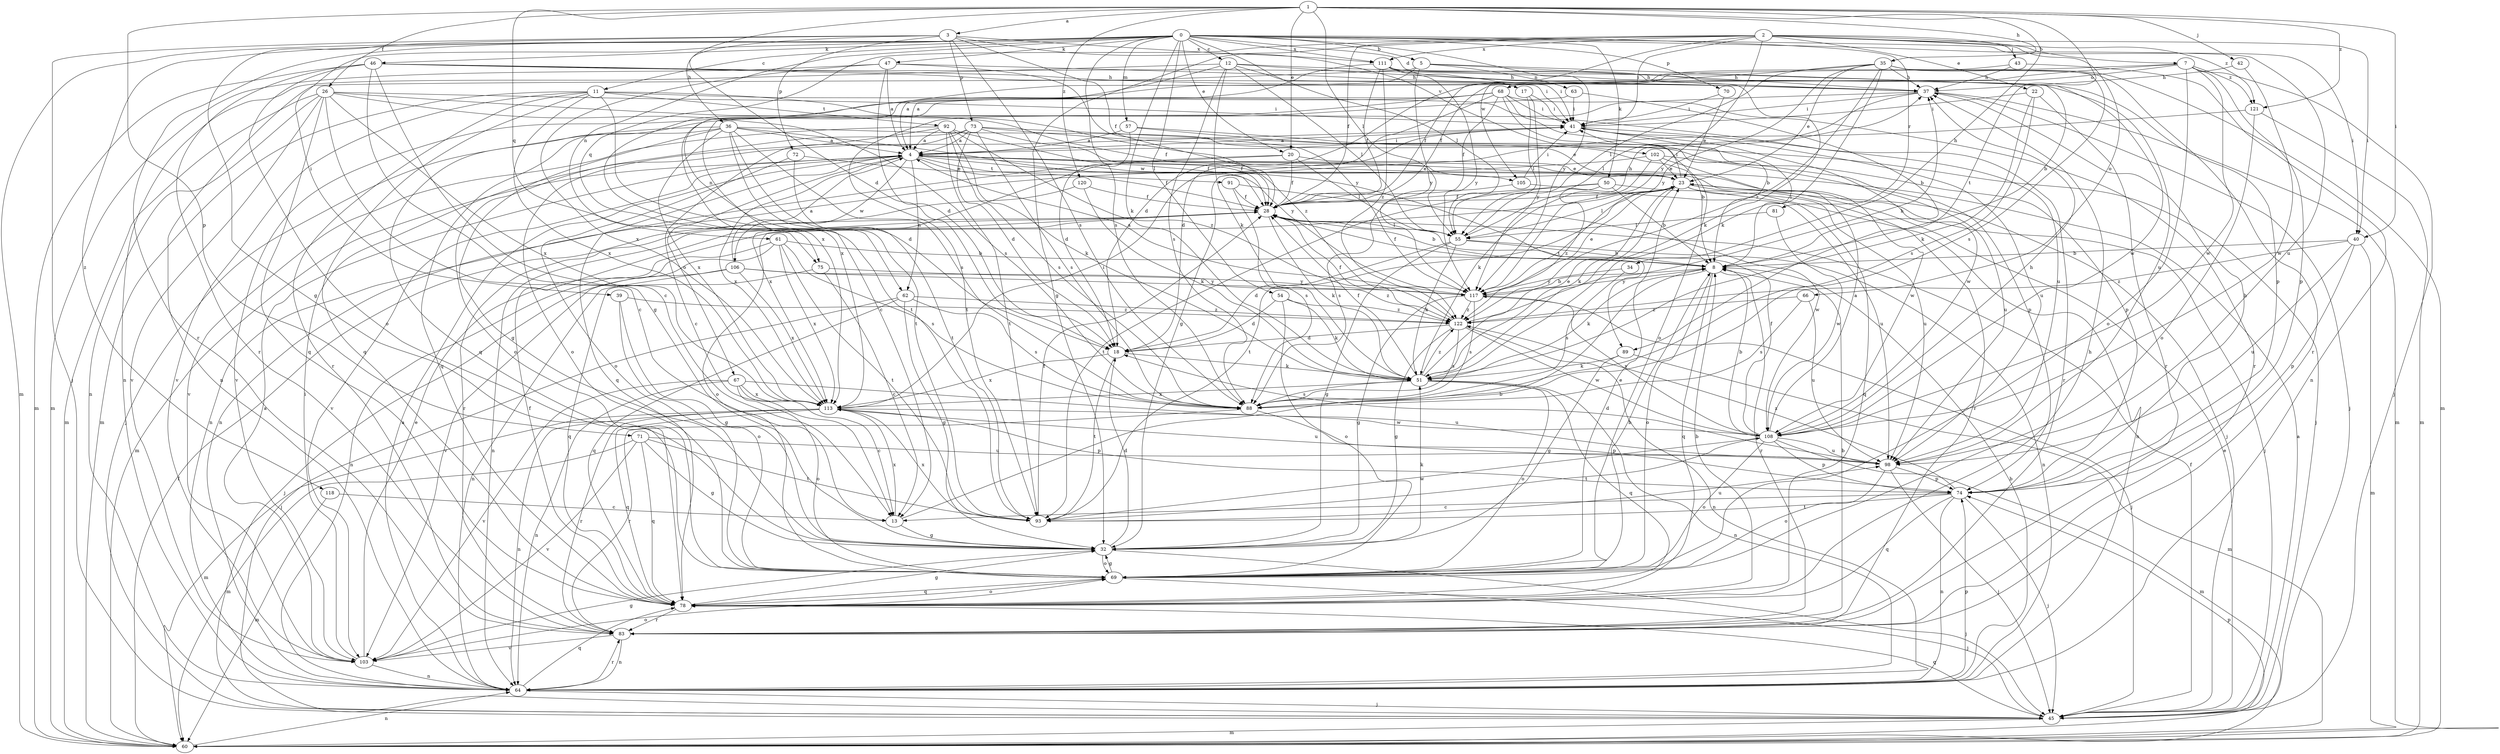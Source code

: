 strict digraph  {
0;
1;
2;
3;
4;
5;
7;
8;
11;
12;
13;
17;
18;
20;
22;
23;
26;
28;
32;
34;
35;
36;
37;
39;
40;
41;
42;
43;
45;
46;
47;
50;
51;
54;
55;
57;
60;
61;
62;
63;
64;
66;
67;
68;
69;
70;
71;
72;
73;
74;
75;
78;
81;
83;
88;
89;
91;
92;
93;
98;
102;
103;
105;
106;
108;
111;
113;
117;
118;
120;
121;
122;
0 -> 5  [label=b];
0 -> 11  [label=c];
0 -> 12  [label=c];
0 -> 17  [label=d];
0 -> 20  [label=e];
0 -> 39  [label=i];
0 -> 40  [label=i];
0 -> 46  [label=k];
0 -> 47  [label=k];
0 -> 50  [label=k];
0 -> 51  [label=k];
0 -> 54  [label=l];
0 -> 55  [label=l];
0 -> 57  [label=m];
0 -> 60  [label=m];
0 -> 61  [label=n];
0 -> 70  [label=p];
0 -> 81  [label=r];
0 -> 83  [label=r];
0 -> 88  [label=s];
0 -> 98  [label=u];
0 -> 111  [label=x];
0 -> 117  [label=y];
0 -> 118  [label=z];
1 -> 3  [label=a];
1 -> 18  [label=d];
1 -> 20  [label=e];
1 -> 26  [label=f];
1 -> 34  [label=h];
1 -> 35  [label=h];
1 -> 40  [label=i];
1 -> 42  [label=j];
1 -> 55  [label=l];
1 -> 71  [label=p];
1 -> 75  [label=q];
1 -> 89  [label=t];
1 -> 120  [label=z];
1 -> 121  [label=z];
2 -> 7  [label=b];
2 -> 22  [label=e];
2 -> 28  [label=f];
2 -> 32  [label=g];
2 -> 40  [label=i];
2 -> 41  [label=i];
2 -> 43  [label=j];
2 -> 66  [label=o];
2 -> 75  [label=q];
2 -> 105  [label=w];
2 -> 111  [label=x];
2 -> 117  [label=y];
2 -> 121  [label=z];
3 -> 28  [label=f];
3 -> 32  [label=g];
3 -> 36  [label=h];
3 -> 45  [label=j];
3 -> 72  [label=p];
3 -> 73  [label=p];
3 -> 88  [label=s];
3 -> 102  [label=v];
3 -> 111  [label=x];
4 -> 23  [label=e];
4 -> 28  [label=f];
4 -> 41  [label=i];
4 -> 45  [label=j];
4 -> 60  [label=m];
4 -> 62  [label=n];
4 -> 67  [label=o];
4 -> 78  [label=q];
4 -> 89  [label=t];
4 -> 91  [label=t];
4 -> 103  [label=v];
4 -> 105  [label=w];
4 -> 106  [label=w];
4 -> 113  [label=x];
5 -> 37  [label=h];
5 -> 62  [label=n];
5 -> 63  [label=n];
5 -> 64  [label=n];
5 -> 108  [label=w];
5 -> 117  [label=y];
7 -> 18  [label=d];
7 -> 28  [label=f];
7 -> 45  [label=j];
7 -> 68  [label=o];
7 -> 69  [label=o];
7 -> 74  [label=p];
7 -> 108  [label=w];
7 -> 121  [label=z];
8 -> 28  [label=f];
8 -> 41  [label=i];
8 -> 51  [label=k];
8 -> 69  [label=o];
8 -> 78  [label=q];
8 -> 83  [label=r];
8 -> 117  [label=y];
11 -> 60  [label=m];
11 -> 78  [label=q];
11 -> 83  [label=r];
11 -> 92  [label=t];
11 -> 93  [label=t];
11 -> 98  [label=u];
11 -> 103  [label=v];
11 -> 113  [label=x];
11 -> 122  [label=z];
12 -> 4  [label=a];
12 -> 8  [label=b];
12 -> 37  [label=h];
12 -> 41  [label=i];
12 -> 51  [label=k];
12 -> 55  [label=l];
12 -> 64  [label=n];
12 -> 88  [label=s];
13 -> 8  [label=b];
13 -> 32  [label=g];
13 -> 113  [label=x];
17 -> 41  [label=i];
17 -> 55  [label=l];
17 -> 117  [label=y];
18 -> 51  [label=k];
18 -> 93  [label=t];
18 -> 113  [label=x];
20 -> 23  [label=e];
20 -> 28  [label=f];
20 -> 55  [label=l];
20 -> 64  [label=n];
20 -> 113  [label=x];
22 -> 41  [label=i];
22 -> 51  [label=k];
22 -> 83  [label=r];
22 -> 88  [label=s];
23 -> 28  [label=f];
23 -> 41  [label=i];
23 -> 45  [label=j];
23 -> 51  [label=k];
23 -> 55  [label=l];
23 -> 78  [label=q];
23 -> 83  [label=r];
23 -> 93  [label=t];
23 -> 98  [label=u];
26 -> 13  [label=c];
26 -> 28  [label=f];
26 -> 41  [label=i];
26 -> 60  [label=m];
26 -> 64  [label=n];
26 -> 78  [label=q];
26 -> 88  [label=s];
26 -> 103  [label=v];
26 -> 113  [label=x];
28 -> 8  [label=b];
28 -> 51  [label=k];
28 -> 55  [label=l];
28 -> 64  [label=n];
28 -> 69  [label=o];
32 -> 18  [label=d];
32 -> 45  [label=j];
32 -> 51  [label=k];
32 -> 69  [label=o];
34 -> 88  [label=s];
34 -> 117  [label=y];
35 -> 23  [label=e];
35 -> 28  [label=f];
35 -> 37  [label=h];
35 -> 51  [label=k];
35 -> 55  [label=l];
35 -> 60  [label=m];
35 -> 83  [label=r];
35 -> 88  [label=s];
35 -> 117  [label=y];
35 -> 122  [label=z];
36 -> 4  [label=a];
36 -> 18  [label=d];
36 -> 32  [label=g];
36 -> 45  [label=j];
36 -> 74  [label=p];
36 -> 78  [label=q];
36 -> 88  [label=s];
36 -> 93  [label=t];
36 -> 113  [label=x];
36 -> 117  [label=y];
37 -> 41  [label=i];
37 -> 45  [label=j];
37 -> 55  [label=l];
37 -> 60  [label=m];
37 -> 93  [label=t];
39 -> 32  [label=g];
39 -> 69  [label=o];
39 -> 122  [label=z];
40 -> 8  [label=b];
40 -> 60  [label=m];
40 -> 74  [label=p];
40 -> 98  [label=u];
40 -> 122  [label=z];
41 -> 4  [label=a];
41 -> 83  [label=r];
41 -> 98  [label=u];
41 -> 108  [label=w];
42 -> 37  [label=h];
42 -> 108  [label=w];
43 -> 37  [label=h];
43 -> 64  [label=n];
43 -> 113  [label=x];
45 -> 4  [label=a];
45 -> 23  [label=e];
45 -> 28  [label=f];
45 -> 60  [label=m];
45 -> 78  [label=q];
46 -> 13  [label=c];
46 -> 32  [label=g];
46 -> 37  [label=h];
46 -> 41  [label=i];
46 -> 60  [label=m];
46 -> 69  [label=o];
46 -> 83  [label=r];
46 -> 98  [label=u];
47 -> 4  [label=a];
47 -> 18  [label=d];
47 -> 37  [label=h];
47 -> 60  [label=m];
47 -> 113  [label=x];
47 -> 117  [label=y];
50 -> 8  [label=b];
50 -> 28  [label=f];
50 -> 64  [label=n];
50 -> 93  [label=t];
50 -> 122  [label=z];
51 -> 23  [label=e];
51 -> 28  [label=f];
51 -> 64  [label=n];
51 -> 69  [label=o];
51 -> 78  [label=q];
51 -> 88  [label=s];
51 -> 113  [label=x];
51 -> 122  [label=z];
54 -> 18  [label=d];
54 -> 51  [label=k];
54 -> 69  [label=o];
54 -> 122  [label=z];
55 -> 8  [label=b];
55 -> 18  [label=d];
55 -> 32  [label=g];
55 -> 37  [label=h];
55 -> 51  [label=k];
55 -> 64  [label=n];
57 -> 4  [label=a];
57 -> 18  [label=d];
57 -> 23  [label=e];
57 -> 45  [label=j];
60 -> 28  [label=f];
60 -> 64  [label=n];
60 -> 74  [label=p];
61 -> 8  [label=b];
61 -> 64  [label=n];
61 -> 88  [label=s];
61 -> 93  [label=t];
61 -> 103  [label=v];
61 -> 113  [label=x];
62 -> 32  [label=g];
62 -> 45  [label=j];
62 -> 78  [label=q];
62 -> 88  [label=s];
62 -> 122  [label=z];
63 -> 8  [label=b];
63 -> 41  [label=i];
63 -> 78  [label=q];
64 -> 4  [label=a];
64 -> 8  [label=b];
64 -> 45  [label=j];
64 -> 74  [label=p];
64 -> 78  [label=q];
64 -> 83  [label=r];
66 -> 88  [label=s];
66 -> 98  [label=u];
66 -> 122  [label=z];
67 -> 13  [label=c];
67 -> 64  [label=n];
67 -> 69  [label=o];
67 -> 98  [label=u];
67 -> 103  [label=v];
67 -> 113  [label=x];
68 -> 8  [label=b];
68 -> 13  [label=c];
68 -> 18  [label=d];
68 -> 28  [label=f];
68 -> 41  [label=i];
68 -> 69  [label=o];
68 -> 83  [label=r];
68 -> 103  [label=v];
68 -> 113  [label=x];
69 -> 8  [label=b];
69 -> 23  [label=e];
69 -> 32  [label=g];
69 -> 45  [label=j];
69 -> 78  [label=q];
70 -> 23  [label=e];
70 -> 41  [label=i];
71 -> 32  [label=g];
71 -> 60  [label=m];
71 -> 78  [label=q];
71 -> 93  [label=t];
71 -> 98  [label=u];
71 -> 103  [label=v];
72 -> 23  [label=e];
72 -> 69  [label=o];
72 -> 93  [label=t];
73 -> 4  [label=a];
73 -> 8  [label=b];
73 -> 13  [label=c];
73 -> 18  [label=d];
73 -> 28  [label=f];
73 -> 69  [label=o];
73 -> 74  [label=p];
73 -> 88  [label=s];
74 -> 13  [label=c];
74 -> 37  [label=h];
74 -> 45  [label=j];
74 -> 64  [label=n];
74 -> 78  [label=q];
74 -> 93  [label=t];
74 -> 122  [label=z];
75 -> 13  [label=c];
75 -> 78  [label=q];
75 -> 117  [label=y];
78 -> 8  [label=b];
78 -> 28  [label=f];
78 -> 32  [label=g];
78 -> 37  [label=h];
78 -> 69  [label=o];
78 -> 83  [label=r];
81 -> 55  [label=l];
81 -> 108  [label=w];
83 -> 8  [label=b];
83 -> 64  [label=n];
83 -> 103  [label=v];
88 -> 74  [label=p];
88 -> 83  [label=r];
89 -> 32  [label=g];
89 -> 51  [label=k];
89 -> 60  [label=m];
91 -> 28  [label=f];
91 -> 88  [label=s];
91 -> 108  [label=w];
92 -> 4  [label=a];
92 -> 28  [label=f];
92 -> 51  [label=k];
92 -> 69  [label=o];
92 -> 88  [label=s];
92 -> 93  [label=t];
92 -> 103  [label=v];
92 -> 122  [label=z];
93 -> 28  [label=f];
93 -> 98  [label=u];
93 -> 108  [label=w];
93 -> 113  [label=x];
98 -> 18  [label=d];
98 -> 45  [label=j];
98 -> 69  [label=o];
98 -> 74  [label=p];
102 -> 23  [label=e];
102 -> 51  [label=k];
102 -> 64  [label=n];
102 -> 98  [label=u];
102 -> 108  [label=w];
103 -> 4  [label=a];
103 -> 23  [label=e];
103 -> 32  [label=g];
103 -> 41  [label=i];
103 -> 64  [label=n];
103 -> 69  [label=o];
105 -> 41  [label=i];
105 -> 88  [label=s];
105 -> 98  [label=u];
106 -> 4  [label=a];
106 -> 45  [label=j];
106 -> 64  [label=n];
106 -> 113  [label=x];
106 -> 117  [label=y];
106 -> 122  [label=z];
108 -> 4  [label=a];
108 -> 8  [label=b];
108 -> 28  [label=f];
108 -> 37  [label=h];
108 -> 60  [label=m];
108 -> 69  [label=o];
108 -> 74  [label=p];
108 -> 93  [label=t];
108 -> 98  [label=u];
108 -> 117  [label=y];
111 -> 4  [label=a];
111 -> 28  [label=f];
111 -> 37  [label=h];
111 -> 51  [label=k];
111 -> 74  [label=p];
111 -> 117  [label=y];
111 -> 122  [label=z];
113 -> 41  [label=i];
113 -> 60  [label=m];
113 -> 64  [label=n];
113 -> 74  [label=p];
113 -> 78  [label=q];
113 -> 83  [label=r];
113 -> 98  [label=u];
113 -> 108  [label=w];
117 -> 4  [label=a];
117 -> 8  [label=b];
117 -> 23  [label=e];
117 -> 32  [label=g];
117 -> 45  [label=j];
117 -> 88  [label=s];
117 -> 122  [label=z];
118 -> 13  [label=c];
118 -> 60  [label=m];
120 -> 28  [label=f];
120 -> 51  [label=k];
120 -> 83  [label=r];
121 -> 32  [label=g];
121 -> 60  [label=m];
121 -> 69  [label=o];
122 -> 18  [label=d];
122 -> 28  [label=f];
122 -> 32  [label=g];
122 -> 37  [label=h];
122 -> 64  [label=n];
122 -> 88  [label=s];
122 -> 108  [label=w];
}
